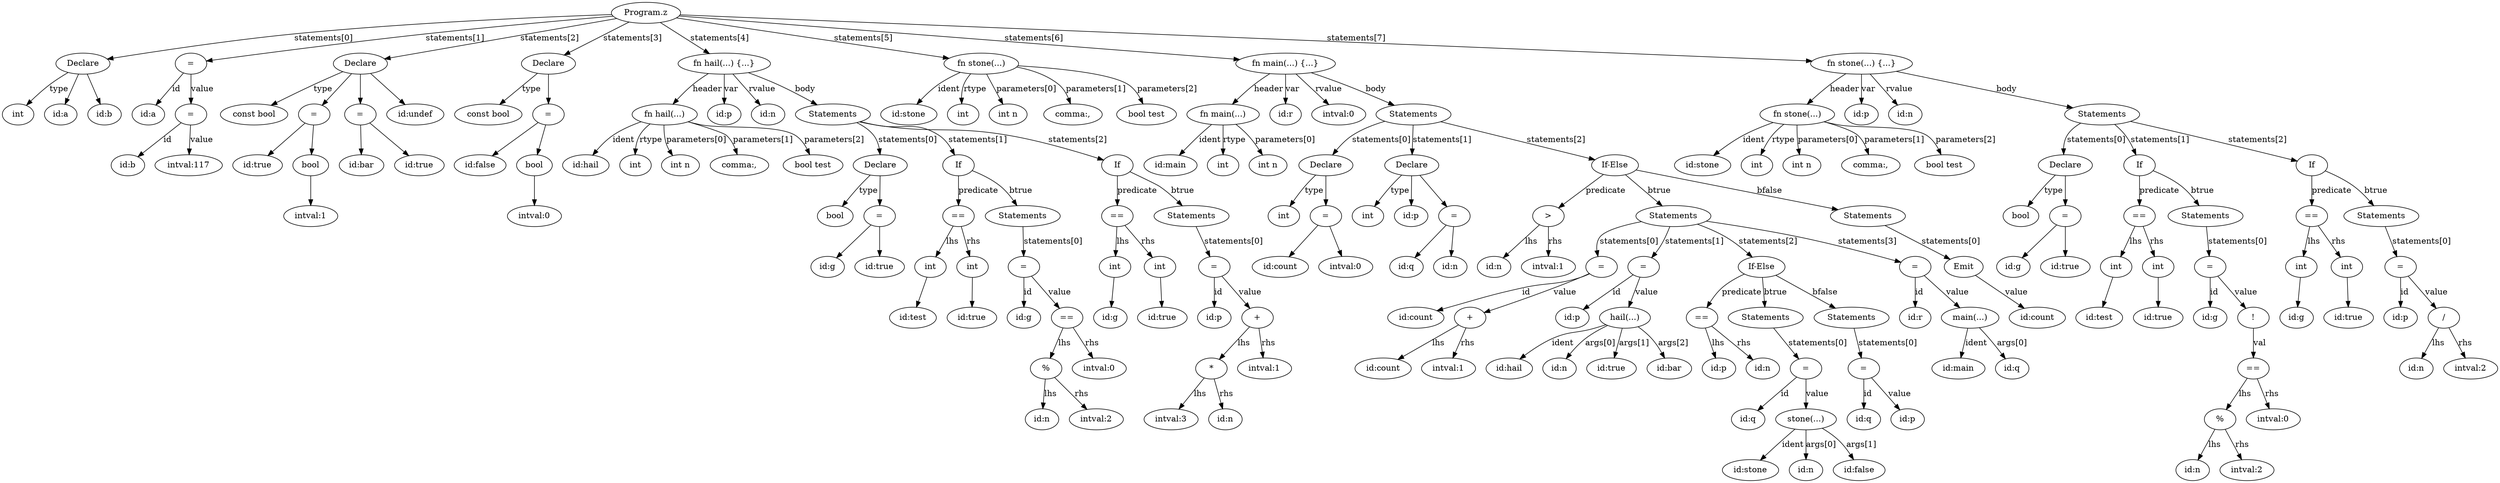 digraph {
	Node0[label="Program.z"]
	Node1[label="Declare"]
Node0->Node1[label="statements[0]"]
	Node2[label="int"]
Node1->Node2[label="type"]
	Node3[label="id:a"]
Node1->Node3[label=""]
	Node4[label="id:b"]
Node1->Node4[label=""]
	Node5[label="="]
Node0->Node5[label="statements[1]"]
	Node6[label="id:a"]
Node5->Node6[label="id"]
	Node7[label="="]
Node5->Node7[label="value"]
	Node8[label="id:b"]
Node7->Node8[label="id"]
	Node9[label="intval:117"]
Node7->Node9[label="value"]
	Node10[label="Declare"]
Node0->Node10[label="statements[2]"]
	Node11[label="const bool"]
Node10->Node11[label="type"]
	Node12[label="="]
Node10->Node12[label=""]
	Node13[label="id:true"]
Node12->Node13[label=""]
	Node14[label="bool"]
Node12->Node14[label=""]
	Node15[label="intval:1"]
Node14->Node15[label=""]
	Node16[label="="]
Node10->Node16[label=""]
	Node17[label="id:bar"]
Node16->Node17[label=""]
	Node18[label="id:true"]
Node16->Node18[label=""]
	Node19[label="id:undef"]
Node10->Node19[label=""]
	Node20[label="Declare"]
Node0->Node20[label="statements[3]"]
	Node21[label="const bool"]
Node20->Node21[label="type"]
	Node22[label="="]
Node20->Node22[label=""]
	Node23[label="id:false"]
Node22->Node23[label=""]
	Node24[label="bool"]
Node22->Node24[label=""]
	Node25[label="intval:0"]
Node24->Node25[label=""]
	Node26[label="fn hail(...) {...}"]
Node0->Node26[label="statements[4]"]
	Node27[label="fn hail(...)"]
Node26->Node27[label="header"]
	Node28[label="id:hail"]
Node27->Node28[label="ident"]
	Node29[label="int"]
Node27->Node29[label="rtype"]
	Node30[label="int n"]
Node27->Node30[label="parameters[0]"]
	Node31[label="comma:,"]
Node27->Node31[label="parameters[1]"]
	Node32[label="bool test"]
Node27->Node32[label="parameters[2]"]
	Node33[label="id:p"]
Node26->Node33[label="var"]
	Node34[label="id:n"]
Node26->Node34[label="rvalue"]
	Node35[label="Statements"]
Node26->Node35[label="body"]
	Node36[label="Declare"]
Node35->Node36[label="statements[0]"]
	Node37[label="bool"]
Node36->Node37[label="type"]
	Node38[label="="]
Node36->Node38[label=""]
	Node39[label="id:g"]
Node38->Node39[label=""]
	Node40[label="id:true"]
Node38->Node40[label=""]
	Node41[label="If"]
Node35->Node41[label="statements[1]"]
	Node42[label="=="]
Node41->Node42[label="predicate"]
	Node43[label="int"]
Node42->Node43[label="lhs"]
	Node44[label="id:test"]
Node43->Node44[label=""]
	Node45[label="int"]
Node42->Node45[label="rhs"]
	Node46[label="id:true"]
Node45->Node46[label=""]
	Node47[label="Statements"]
Node41->Node47[label="btrue"]
	Node48[label="="]
Node47->Node48[label="statements[0]"]
	Node49[label="id:g"]
Node48->Node49[label="id"]
	Node50[label="=="]
Node48->Node50[label="value"]
	Node51[label="%"]
Node50->Node51[label="lhs"]
	Node52[label="id:n"]
Node51->Node52[label="lhs"]
	Node53[label="intval:2"]
Node51->Node53[label="rhs"]
	Node54[label="intval:0"]
Node50->Node54[label="rhs"]
	Node55[label="If"]
Node35->Node55[label="statements[2]"]
	Node56[label="=="]
Node55->Node56[label="predicate"]
	Node57[label="int"]
Node56->Node57[label="lhs"]
	Node58[label="id:g"]
Node57->Node58[label=""]
	Node59[label="int"]
Node56->Node59[label="rhs"]
	Node60[label="id:true"]
Node59->Node60[label=""]
	Node61[label="Statements"]
Node55->Node61[label="btrue"]
	Node62[label="="]
Node61->Node62[label="statements[0]"]
	Node63[label="id:p"]
Node62->Node63[label="id"]
	Node64[label="+"]
Node62->Node64[label="value"]
	Node65[label="*"]
Node64->Node65[label="lhs"]
	Node66[label="intval:3"]
Node65->Node66[label="lhs"]
	Node67[label="id:n"]
Node65->Node67[label="rhs"]
	Node68[label="intval:1"]
Node64->Node68[label="rhs"]
	Node69[label="fn stone(...)"]
Node0->Node69[label="statements[5]"]
	Node70[label="id:stone"]
Node69->Node70[label="ident"]
	Node71[label="int"]
Node69->Node71[label="rtype"]
	Node72[label="int n"]
Node69->Node72[label="parameters[0]"]
	Node73[label="comma:,"]
Node69->Node73[label="parameters[1]"]
	Node74[label="bool test"]
Node69->Node74[label="parameters[2]"]
	Node75[label="fn main(...) {...}"]
Node0->Node75[label="statements[6]"]
	Node76[label="fn main(...)"]
Node75->Node76[label="header"]
	Node77[label="id:main"]
Node76->Node77[label="ident"]
	Node78[label="int"]
Node76->Node78[label="rtype"]
	Node79[label="int n"]
Node76->Node79[label="parameters[0]"]
	Node80[label="id:r"]
Node75->Node80[label="var"]
	Node81[label="intval:0"]
Node75->Node81[label="rvalue"]
	Node82[label="Statements"]
Node75->Node82[label="body"]
	Node83[label="Declare"]
Node82->Node83[label="statements[0]"]
	Node84[label="int"]
Node83->Node84[label="type"]
	Node85[label="="]
Node83->Node85[label=""]
	Node86[label="id:count"]
Node85->Node86[label=""]
	Node87[label="intval:0"]
Node85->Node87[label=""]
	Node88[label="Declare"]
Node82->Node88[label="statements[1]"]
	Node89[label="int"]
Node88->Node89[label="type"]
	Node90[label="id:p"]
Node88->Node90[label=""]
	Node91[label="="]
Node88->Node91[label=""]
	Node92[label="id:q"]
Node91->Node92[label=""]
	Node93[label="id:n"]
Node91->Node93[label=""]
	Node94[label="If-Else"]
Node82->Node94[label="statements[2]"]
	Node95[label=">"]
Node94->Node95[label="predicate"]
	Node96[label="id:n"]
Node95->Node96[label="lhs"]
	Node97[label="intval:1"]
Node95->Node97[label="rhs"]
	Node98[label="Statements"]
Node94->Node98[label="btrue"]
	Node99[label="="]
Node98->Node99[label="statements[0]"]
	Node100[label="id:count"]
Node99->Node100[label="id"]
	Node101[label="+"]
Node99->Node101[label="value"]
	Node102[label="id:count"]
Node101->Node102[label="lhs"]
	Node103[label="intval:1"]
Node101->Node103[label="rhs"]
	Node104[label="="]
Node98->Node104[label="statements[1]"]
	Node105[label="id:p"]
Node104->Node105[label="id"]
	Node106[label="hail(...)"]
Node104->Node106[label="value"]
	Node107[label="id:hail"]
Node106->Node107[label="ident"]
	Node108[label="id:n"]
Node106->Node108[label="args[0]"]
	Node109[label="id:true"]
Node106->Node109[label="args[1]"]
	Node110[label="id:bar"]
Node106->Node110[label="args[2]"]
	Node111[label="If-Else"]
Node98->Node111[label="statements[2]"]
	Node112[label="=="]
Node111->Node112[label="predicate"]
	Node113[label="id:p"]
Node112->Node113[label="lhs"]
	Node114[label="id:n"]
Node112->Node114[label="rhs"]
	Node115[label="Statements"]
Node111->Node115[label="btrue"]
	Node116[label="="]
Node115->Node116[label="statements[0]"]
	Node117[label="id:q"]
Node116->Node117[label="id"]
	Node118[label="stone(...)"]
Node116->Node118[label="value"]
	Node119[label="id:stone"]
Node118->Node119[label="ident"]
	Node120[label="id:n"]
Node118->Node120[label="args[0]"]
	Node121[label="id:false"]
Node118->Node121[label="args[1]"]
	Node122[label="Statements"]
Node111->Node122[label="bfalse"]
	Node123[label="="]
Node122->Node123[label="statements[0]"]
	Node124[label="id:q"]
Node123->Node124[label="id"]
	Node125[label="id:p"]
Node123->Node125[label="value"]
	Node126[label="="]
Node98->Node126[label="statements[3]"]
	Node127[label="id:r"]
Node126->Node127[label="id"]
	Node128[label="main(...)"]
Node126->Node128[label="value"]
	Node129[label="id:main"]
Node128->Node129[label="ident"]
	Node130[label="id:q"]
Node128->Node130[label="args[0]"]
	Node131[label="Statements"]
Node94->Node131[label="bfalse"]
	Node132[label="Emit"]
Node131->Node132[label="statements[0]"]
	Node133[label="id:count"]
Node132->Node133[label="value"]
	Node134[label="fn stone(...) {...}"]
Node0->Node134[label="statements[7]"]
	Node135[label="fn stone(...)"]
Node134->Node135[label="header"]
	Node136[label="id:stone"]
Node135->Node136[label="ident"]
	Node137[label="int"]
Node135->Node137[label="rtype"]
	Node138[label="int n"]
Node135->Node138[label="parameters[0]"]
	Node139[label="comma:,"]
Node135->Node139[label="parameters[1]"]
	Node140[label="bool test"]
Node135->Node140[label="parameters[2]"]
	Node141[label="id:p"]
Node134->Node141[label="var"]
	Node142[label="id:n"]
Node134->Node142[label="rvalue"]
	Node143[label="Statements"]
Node134->Node143[label="body"]
	Node144[label="Declare"]
Node143->Node144[label="statements[0]"]
	Node145[label="bool"]
Node144->Node145[label="type"]
	Node146[label="="]
Node144->Node146[label=""]
	Node147[label="id:g"]
Node146->Node147[label=""]
	Node148[label="id:true"]
Node146->Node148[label=""]
	Node149[label="If"]
Node143->Node149[label="statements[1]"]
	Node150[label="=="]
Node149->Node150[label="predicate"]
	Node151[label="int"]
Node150->Node151[label="lhs"]
	Node152[label="id:test"]
Node151->Node152[label=""]
	Node153[label="int"]
Node150->Node153[label="rhs"]
	Node154[label="id:true"]
Node153->Node154[label=""]
	Node155[label="Statements"]
Node149->Node155[label="btrue"]
	Node156[label="="]
Node155->Node156[label="statements[0]"]
	Node157[label="id:g"]
Node156->Node157[label="id"]
	Node158[label="!"]
Node156->Node158[label="value"]
	Node159[label="=="]
Node158->Node159[label="val"]
	Node160[label="%"]
Node159->Node160[label="lhs"]
	Node161[label="id:n"]
Node160->Node161[label="lhs"]
	Node162[label="intval:2"]
Node160->Node162[label="rhs"]
	Node163[label="intval:0"]
Node159->Node163[label="rhs"]
	Node164[label="If"]
Node143->Node164[label="statements[2]"]
	Node165[label="=="]
Node164->Node165[label="predicate"]
	Node166[label="int"]
Node165->Node166[label="lhs"]
	Node167[label="id:g"]
Node166->Node167[label=""]
	Node168[label="int"]
Node165->Node168[label="rhs"]
	Node169[label="id:true"]
Node168->Node169[label=""]
	Node170[label="Statements"]
Node164->Node170[label="btrue"]
	Node171[label="="]
Node170->Node171[label="statements[0]"]
	Node172[label="id:p"]
Node171->Node172[label="id"]
	Node173[label="/"]
Node171->Node173[label="value"]
	Node174[label="id:n"]
Node173->Node174[label="lhs"]
	Node175[label="intval:2"]
Node173->Node175[label="rhs"]
}